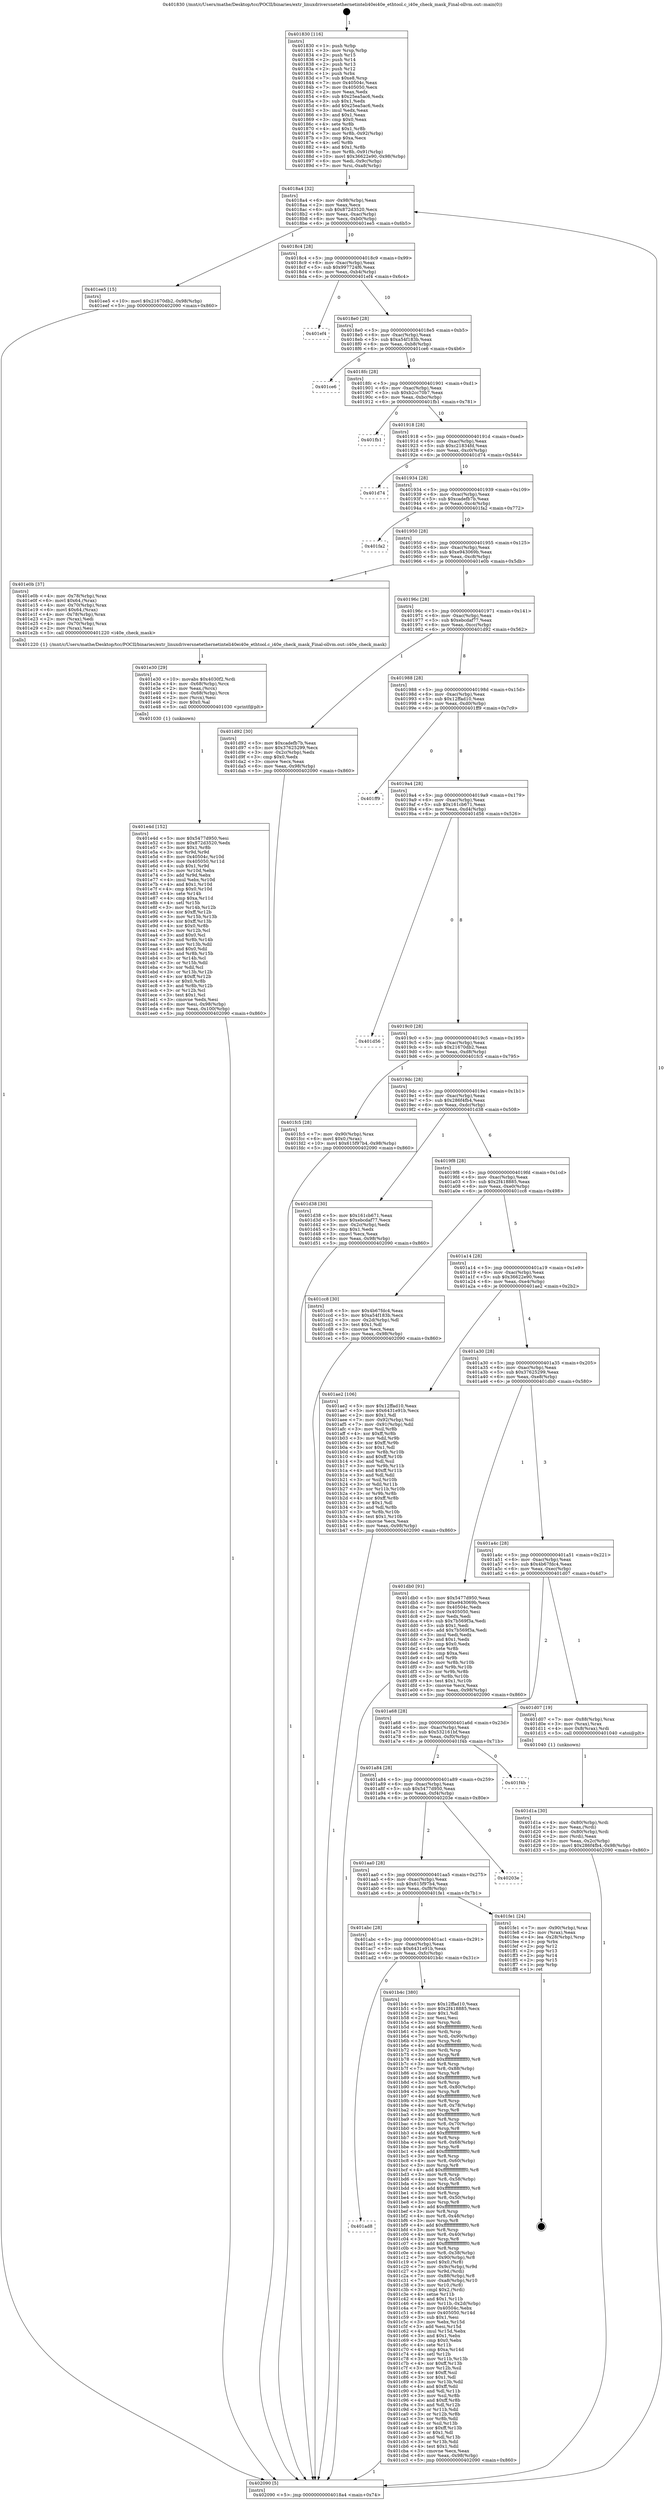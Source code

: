 digraph "0x401830" {
  label = "0x401830 (/mnt/c/Users/mathe/Desktop/tcc/POCII/binaries/extr_linuxdriversnetethernetinteli40ei40e_ethtool.c_i40e_check_mask_Final-ollvm.out::main(0))"
  labelloc = "t"
  node[shape=record]

  Entry [label="",width=0.3,height=0.3,shape=circle,fillcolor=black,style=filled]
  "0x4018a4" [label="{
     0x4018a4 [32]\l
     | [instrs]\l
     &nbsp;&nbsp;0x4018a4 \<+6\>: mov -0x98(%rbp),%eax\l
     &nbsp;&nbsp;0x4018aa \<+2\>: mov %eax,%ecx\l
     &nbsp;&nbsp;0x4018ac \<+6\>: sub $0x872d3520,%ecx\l
     &nbsp;&nbsp;0x4018b2 \<+6\>: mov %eax,-0xac(%rbp)\l
     &nbsp;&nbsp;0x4018b8 \<+6\>: mov %ecx,-0xb0(%rbp)\l
     &nbsp;&nbsp;0x4018be \<+6\>: je 0000000000401ee5 \<main+0x6b5\>\l
  }"]
  "0x401ee5" [label="{
     0x401ee5 [15]\l
     | [instrs]\l
     &nbsp;&nbsp;0x401ee5 \<+10\>: movl $0x21670db2,-0x98(%rbp)\l
     &nbsp;&nbsp;0x401eef \<+5\>: jmp 0000000000402090 \<main+0x860\>\l
  }"]
  "0x4018c4" [label="{
     0x4018c4 [28]\l
     | [instrs]\l
     &nbsp;&nbsp;0x4018c4 \<+5\>: jmp 00000000004018c9 \<main+0x99\>\l
     &nbsp;&nbsp;0x4018c9 \<+6\>: mov -0xac(%rbp),%eax\l
     &nbsp;&nbsp;0x4018cf \<+5\>: sub $0x997724f6,%eax\l
     &nbsp;&nbsp;0x4018d4 \<+6\>: mov %eax,-0xb4(%rbp)\l
     &nbsp;&nbsp;0x4018da \<+6\>: je 0000000000401ef4 \<main+0x6c4\>\l
  }"]
  Exit [label="",width=0.3,height=0.3,shape=circle,fillcolor=black,style=filled,peripheries=2]
  "0x401ef4" [label="{
     0x401ef4\l
  }", style=dashed]
  "0x4018e0" [label="{
     0x4018e0 [28]\l
     | [instrs]\l
     &nbsp;&nbsp;0x4018e0 \<+5\>: jmp 00000000004018e5 \<main+0xb5\>\l
     &nbsp;&nbsp;0x4018e5 \<+6\>: mov -0xac(%rbp),%eax\l
     &nbsp;&nbsp;0x4018eb \<+5\>: sub $0xa54f183b,%eax\l
     &nbsp;&nbsp;0x4018f0 \<+6\>: mov %eax,-0xb8(%rbp)\l
     &nbsp;&nbsp;0x4018f6 \<+6\>: je 0000000000401ce6 \<main+0x4b6\>\l
  }"]
  "0x401e4d" [label="{
     0x401e4d [152]\l
     | [instrs]\l
     &nbsp;&nbsp;0x401e4d \<+5\>: mov $0x5477d950,%esi\l
     &nbsp;&nbsp;0x401e52 \<+5\>: mov $0x872d3520,%edx\l
     &nbsp;&nbsp;0x401e57 \<+3\>: mov $0x1,%r8b\l
     &nbsp;&nbsp;0x401e5a \<+3\>: xor %r9d,%r9d\l
     &nbsp;&nbsp;0x401e5d \<+8\>: mov 0x40504c,%r10d\l
     &nbsp;&nbsp;0x401e65 \<+8\>: mov 0x405050,%r11d\l
     &nbsp;&nbsp;0x401e6d \<+4\>: sub $0x1,%r9d\l
     &nbsp;&nbsp;0x401e71 \<+3\>: mov %r10d,%ebx\l
     &nbsp;&nbsp;0x401e74 \<+3\>: add %r9d,%ebx\l
     &nbsp;&nbsp;0x401e77 \<+4\>: imul %ebx,%r10d\l
     &nbsp;&nbsp;0x401e7b \<+4\>: and $0x1,%r10d\l
     &nbsp;&nbsp;0x401e7f \<+4\>: cmp $0x0,%r10d\l
     &nbsp;&nbsp;0x401e83 \<+4\>: sete %r14b\l
     &nbsp;&nbsp;0x401e87 \<+4\>: cmp $0xa,%r11d\l
     &nbsp;&nbsp;0x401e8b \<+4\>: setl %r15b\l
     &nbsp;&nbsp;0x401e8f \<+3\>: mov %r14b,%r12b\l
     &nbsp;&nbsp;0x401e92 \<+4\>: xor $0xff,%r12b\l
     &nbsp;&nbsp;0x401e96 \<+3\>: mov %r15b,%r13b\l
     &nbsp;&nbsp;0x401e99 \<+4\>: xor $0xff,%r13b\l
     &nbsp;&nbsp;0x401e9d \<+4\>: xor $0x0,%r8b\l
     &nbsp;&nbsp;0x401ea1 \<+3\>: mov %r12b,%cl\l
     &nbsp;&nbsp;0x401ea4 \<+3\>: and $0x0,%cl\l
     &nbsp;&nbsp;0x401ea7 \<+3\>: and %r8b,%r14b\l
     &nbsp;&nbsp;0x401eaa \<+3\>: mov %r13b,%dil\l
     &nbsp;&nbsp;0x401ead \<+4\>: and $0x0,%dil\l
     &nbsp;&nbsp;0x401eb1 \<+3\>: and %r8b,%r15b\l
     &nbsp;&nbsp;0x401eb4 \<+3\>: or %r14b,%cl\l
     &nbsp;&nbsp;0x401eb7 \<+3\>: or %r15b,%dil\l
     &nbsp;&nbsp;0x401eba \<+3\>: xor %dil,%cl\l
     &nbsp;&nbsp;0x401ebd \<+3\>: or %r13b,%r12b\l
     &nbsp;&nbsp;0x401ec0 \<+4\>: xor $0xff,%r12b\l
     &nbsp;&nbsp;0x401ec4 \<+4\>: or $0x0,%r8b\l
     &nbsp;&nbsp;0x401ec8 \<+3\>: and %r8b,%r12b\l
     &nbsp;&nbsp;0x401ecb \<+3\>: or %r12b,%cl\l
     &nbsp;&nbsp;0x401ece \<+3\>: test $0x1,%cl\l
     &nbsp;&nbsp;0x401ed1 \<+3\>: cmovne %edx,%esi\l
     &nbsp;&nbsp;0x401ed4 \<+6\>: mov %esi,-0x98(%rbp)\l
     &nbsp;&nbsp;0x401eda \<+6\>: mov %eax,-0x100(%rbp)\l
     &nbsp;&nbsp;0x401ee0 \<+5\>: jmp 0000000000402090 \<main+0x860\>\l
  }"]
  "0x401ce6" [label="{
     0x401ce6\l
  }", style=dashed]
  "0x4018fc" [label="{
     0x4018fc [28]\l
     | [instrs]\l
     &nbsp;&nbsp;0x4018fc \<+5\>: jmp 0000000000401901 \<main+0xd1\>\l
     &nbsp;&nbsp;0x401901 \<+6\>: mov -0xac(%rbp),%eax\l
     &nbsp;&nbsp;0x401907 \<+5\>: sub $0xb2cc70b7,%eax\l
     &nbsp;&nbsp;0x40190c \<+6\>: mov %eax,-0xbc(%rbp)\l
     &nbsp;&nbsp;0x401912 \<+6\>: je 0000000000401fb1 \<main+0x781\>\l
  }"]
  "0x401e30" [label="{
     0x401e30 [29]\l
     | [instrs]\l
     &nbsp;&nbsp;0x401e30 \<+10\>: movabs $0x4030f2,%rdi\l
     &nbsp;&nbsp;0x401e3a \<+4\>: mov -0x68(%rbp),%rcx\l
     &nbsp;&nbsp;0x401e3e \<+2\>: mov %eax,(%rcx)\l
     &nbsp;&nbsp;0x401e40 \<+4\>: mov -0x68(%rbp),%rcx\l
     &nbsp;&nbsp;0x401e44 \<+2\>: mov (%rcx),%esi\l
     &nbsp;&nbsp;0x401e46 \<+2\>: mov $0x0,%al\l
     &nbsp;&nbsp;0x401e48 \<+5\>: call 0000000000401030 \<printf@plt\>\l
     | [calls]\l
     &nbsp;&nbsp;0x401030 \{1\} (unknown)\l
  }"]
  "0x401fb1" [label="{
     0x401fb1\l
  }", style=dashed]
  "0x401918" [label="{
     0x401918 [28]\l
     | [instrs]\l
     &nbsp;&nbsp;0x401918 \<+5\>: jmp 000000000040191d \<main+0xed\>\l
     &nbsp;&nbsp;0x40191d \<+6\>: mov -0xac(%rbp),%eax\l
     &nbsp;&nbsp;0x401923 \<+5\>: sub $0xc21834fd,%eax\l
     &nbsp;&nbsp;0x401928 \<+6\>: mov %eax,-0xc0(%rbp)\l
     &nbsp;&nbsp;0x40192e \<+6\>: je 0000000000401d74 \<main+0x544\>\l
  }"]
  "0x401d1a" [label="{
     0x401d1a [30]\l
     | [instrs]\l
     &nbsp;&nbsp;0x401d1a \<+4\>: mov -0x80(%rbp),%rdi\l
     &nbsp;&nbsp;0x401d1e \<+2\>: mov %eax,(%rdi)\l
     &nbsp;&nbsp;0x401d20 \<+4\>: mov -0x80(%rbp),%rdi\l
     &nbsp;&nbsp;0x401d24 \<+2\>: mov (%rdi),%eax\l
     &nbsp;&nbsp;0x401d26 \<+3\>: mov %eax,-0x2c(%rbp)\l
     &nbsp;&nbsp;0x401d29 \<+10\>: movl $0x286f4fb4,-0x98(%rbp)\l
     &nbsp;&nbsp;0x401d33 \<+5\>: jmp 0000000000402090 \<main+0x860\>\l
  }"]
  "0x401d74" [label="{
     0x401d74\l
  }", style=dashed]
  "0x401934" [label="{
     0x401934 [28]\l
     | [instrs]\l
     &nbsp;&nbsp;0x401934 \<+5\>: jmp 0000000000401939 \<main+0x109\>\l
     &nbsp;&nbsp;0x401939 \<+6\>: mov -0xac(%rbp),%eax\l
     &nbsp;&nbsp;0x40193f \<+5\>: sub $0xcadefb7b,%eax\l
     &nbsp;&nbsp;0x401944 \<+6\>: mov %eax,-0xc4(%rbp)\l
     &nbsp;&nbsp;0x40194a \<+6\>: je 0000000000401fa2 \<main+0x772\>\l
  }"]
  "0x401ad8" [label="{
     0x401ad8\l
  }", style=dashed]
  "0x401fa2" [label="{
     0x401fa2\l
  }", style=dashed]
  "0x401950" [label="{
     0x401950 [28]\l
     | [instrs]\l
     &nbsp;&nbsp;0x401950 \<+5\>: jmp 0000000000401955 \<main+0x125\>\l
     &nbsp;&nbsp;0x401955 \<+6\>: mov -0xac(%rbp),%eax\l
     &nbsp;&nbsp;0x40195b \<+5\>: sub $0xe943069b,%eax\l
     &nbsp;&nbsp;0x401960 \<+6\>: mov %eax,-0xc8(%rbp)\l
     &nbsp;&nbsp;0x401966 \<+6\>: je 0000000000401e0b \<main+0x5db\>\l
  }"]
  "0x401b4c" [label="{
     0x401b4c [380]\l
     | [instrs]\l
     &nbsp;&nbsp;0x401b4c \<+5\>: mov $0x12ffad10,%eax\l
     &nbsp;&nbsp;0x401b51 \<+5\>: mov $0x2f418885,%ecx\l
     &nbsp;&nbsp;0x401b56 \<+2\>: mov $0x1,%dl\l
     &nbsp;&nbsp;0x401b58 \<+2\>: xor %esi,%esi\l
     &nbsp;&nbsp;0x401b5a \<+3\>: mov %rsp,%rdi\l
     &nbsp;&nbsp;0x401b5d \<+4\>: add $0xfffffffffffffff0,%rdi\l
     &nbsp;&nbsp;0x401b61 \<+3\>: mov %rdi,%rsp\l
     &nbsp;&nbsp;0x401b64 \<+7\>: mov %rdi,-0x90(%rbp)\l
     &nbsp;&nbsp;0x401b6b \<+3\>: mov %rsp,%rdi\l
     &nbsp;&nbsp;0x401b6e \<+4\>: add $0xfffffffffffffff0,%rdi\l
     &nbsp;&nbsp;0x401b72 \<+3\>: mov %rdi,%rsp\l
     &nbsp;&nbsp;0x401b75 \<+3\>: mov %rsp,%r8\l
     &nbsp;&nbsp;0x401b78 \<+4\>: add $0xfffffffffffffff0,%r8\l
     &nbsp;&nbsp;0x401b7c \<+3\>: mov %r8,%rsp\l
     &nbsp;&nbsp;0x401b7f \<+7\>: mov %r8,-0x88(%rbp)\l
     &nbsp;&nbsp;0x401b86 \<+3\>: mov %rsp,%r8\l
     &nbsp;&nbsp;0x401b89 \<+4\>: add $0xfffffffffffffff0,%r8\l
     &nbsp;&nbsp;0x401b8d \<+3\>: mov %r8,%rsp\l
     &nbsp;&nbsp;0x401b90 \<+4\>: mov %r8,-0x80(%rbp)\l
     &nbsp;&nbsp;0x401b94 \<+3\>: mov %rsp,%r8\l
     &nbsp;&nbsp;0x401b97 \<+4\>: add $0xfffffffffffffff0,%r8\l
     &nbsp;&nbsp;0x401b9b \<+3\>: mov %r8,%rsp\l
     &nbsp;&nbsp;0x401b9e \<+4\>: mov %r8,-0x78(%rbp)\l
     &nbsp;&nbsp;0x401ba2 \<+3\>: mov %rsp,%r8\l
     &nbsp;&nbsp;0x401ba5 \<+4\>: add $0xfffffffffffffff0,%r8\l
     &nbsp;&nbsp;0x401ba9 \<+3\>: mov %r8,%rsp\l
     &nbsp;&nbsp;0x401bac \<+4\>: mov %r8,-0x70(%rbp)\l
     &nbsp;&nbsp;0x401bb0 \<+3\>: mov %rsp,%r8\l
     &nbsp;&nbsp;0x401bb3 \<+4\>: add $0xfffffffffffffff0,%r8\l
     &nbsp;&nbsp;0x401bb7 \<+3\>: mov %r8,%rsp\l
     &nbsp;&nbsp;0x401bba \<+4\>: mov %r8,-0x68(%rbp)\l
     &nbsp;&nbsp;0x401bbe \<+3\>: mov %rsp,%r8\l
     &nbsp;&nbsp;0x401bc1 \<+4\>: add $0xfffffffffffffff0,%r8\l
     &nbsp;&nbsp;0x401bc5 \<+3\>: mov %r8,%rsp\l
     &nbsp;&nbsp;0x401bc8 \<+4\>: mov %r8,-0x60(%rbp)\l
     &nbsp;&nbsp;0x401bcc \<+3\>: mov %rsp,%r8\l
     &nbsp;&nbsp;0x401bcf \<+4\>: add $0xfffffffffffffff0,%r8\l
     &nbsp;&nbsp;0x401bd3 \<+3\>: mov %r8,%rsp\l
     &nbsp;&nbsp;0x401bd6 \<+4\>: mov %r8,-0x58(%rbp)\l
     &nbsp;&nbsp;0x401bda \<+3\>: mov %rsp,%r8\l
     &nbsp;&nbsp;0x401bdd \<+4\>: add $0xfffffffffffffff0,%r8\l
     &nbsp;&nbsp;0x401be1 \<+3\>: mov %r8,%rsp\l
     &nbsp;&nbsp;0x401be4 \<+4\>: mov %r8,-0x50(%rbp)\l
     &nbsp;&nbsp;0x401be8 \<+3\>: mov %rsp,%r8\l
     &nbsp;&nbsp;0x401beb \<+4\>: add $0xfffffffffffffff0,%r8\l
     &nbsp;&nbsp;0x401bef \<+3\>: mov %r8,%rsp\l
     &nbsp;&nbsp;0x401bf2 \<+4\>: mov %r8,-0x48(%rbp)\l
     &nbsp;&nbsp;0x401bf6 \<+3\>: mov %rsp,%r8\l
     &nbsp;&nbsp;0x401bf9 \<+4\>: add $0xfffffffffffffff0,%r8\l
     &nbsp;&nbsp;0x401bfd \<+3\>: mov %r8,%rsp\l
     &nbsp;&nbsp;0x401c00 \<+4\>: mov %r8,-0x40(%rbp)\l
     &nbsp;&nbsp;0x401c04 \<+3\>: mov %rsp,%r8\l
     &nbsp;&nbsp;0x401c07 \<+4\>: add $0xfffffffffffffff0,%r8\l
     &nbsp;&nbsp;0x401c0b \<+3\>: mov %r8,%rsp\l
     &nbsp;&nbsp;0x401c0e \<+4\>: mov %r8,-0x38(%rbp)\l
     &nbsp;&nbsp;0x401c12 \<+7\>: mov -0x90(%rbp),%r8\l
     &nbsp;&nbsp;0x401c19 \<+7\>: movl $0x0,(%r8)\l
     &nbsp;&nbsp;0x401c20 \<+7\>: mov -0x9c(%rbp),%r9d\l
     &nbsp;&nbsp;0x401c27 \<+3\>: mov %r9d,(%rdi)\l
     &nbsp;&nbsp;0x401c2a \<+7\>: mov -0x88(%rbp),%r8\l
     &nbsp;&nbsp;0x401c31 \<+7\>: mov -0xa8(%rbp),%r10\l
     &nbsp;&nbsp;0x401c38 \<+3\>: mov %r10,(%r8)\l
     &nbsp;&nbsp;0x401c3b \<+3\>: cmpl $0x2,(%rdi)\l
     &nbsp;&nbsp;0x401c3e \<+4\>: setne %r11b\l
     &nbsp;&nbsp;0x401c42 \<+4\>: and $0x1,%r11b\l
     &nbsp;&nbsp;0x401c46 \<+4\>: mov %r11b,-0x2d(%rbp)\l
     &nbsp;&nbsp;0x401c4a \<+7\>: mov 0x40504c,%ebx\l
     &nbsp;&nbsp;0x401c51 \<+8\>: mov 0x405050,%r14d\l
     &nbsp;&nbsp;0x401c59 \<+3\>: sub $0x1,%esi\l
     &nbsp;&nbsp;0x401c5c \<+3\>: mov %ebx,%r15d\l
     &nbsp;&nbsp;0x401c5f \<+3\>: add %esi,%r15d\l
     &nbsp;&nbsp;0x401c62 \<+4\>: imul %r15d,%ebx\l
     &nbsp;&nbsp;0x401c66 \<+3\>: and $0x1,%ebx\l
     &nbsp;&nbsp;0x401c69 \<+3\>: cmp $0x0,%ebx\l
     &nbsp;&nbsp;0x401c6c \<+4\>: sete %r11b\l
     &nbsp;&nbsp;0x401c70 \<+4\>: cmp $0xa,%r14d\l
     &nbsp;&nbsp;0x401c74 \<+4\>: setl %r12b\l
     &nbsp;&nbsp;0x401c78 \<+3\>: mov %r11b,%r13b\l
     &nbsp;&nbsp;0x401c7b \<+4\>: xor $0xff,%r13b\l
     &nbsp;&nbsp;0x401c7f \<+3\>: mov %r12b,%sil\l
     &nbsp;&nbsp;0x401c82 \<+4\>: xor $0xff,%sil\l
     &nbsp;&nbsp;0x401c86 \<+3\>: xor $0x1,%dl\l
     &nbsp;&nbsp;0x401c89 \<+3\>: mov %r13b,%dil\l
     &nbsp;&nbsp;0x401c8c \<+4\>: and $0xff,%dil\l
     &nbsp;&nbsp;0x401c90 \<+3\>: and %dl,%r11b\l
     &nbsp;&nbsp;0x401c93 \<+3\>: mov %sil,%r8b\l
     &nbsp;&nbsp;0x401c96 \<+4\>: and $0xff,%r8b\l
     &nbsp;&nbsp;0x401c9a \<+3\>: and %dl,%r12b\l
     &nbsp;&nbsp;0x401c9d \<+3\>: or %r11b,%dil\l
     &nbsp;&nbsp;0x401ca0 \<+3\>: or %r12b,%r8b\l
     &nbsp;&nbsp;0x401ca3 \<+3\>: xor %r8b,%dil\l
     &nbsp;&nbsp;0x401ca6 \<+3\>: or %sil,%r13b\l
     &nbsp;&nbsp;0x401ca9 \<+4\>: xor $0xff,%r13b\l
     &nbsp;&nbsp;0x401cad \<+3\>: or $0x1,%dl\l
     &nbsp;&nbsp;0x401cb0 \<+3\>: and %dl,%r13b\l
     &nbsp;&nbsp;0x401cb3 \<+3\>: or %r13b,%dil\l
     &nbsp;&nbsp;0x401cb6 \<+4\>: test $0x1,%dil\l
     &nbsp;&nbsp;0x401cba \<+3\>: cmovne %ecx,%eax\l
     &nbsp;&nbsp;0x401cbd \<+6\>: mov %eax,-0x98(%rbp)\l
     &nbsp;&nbsp;0x401cc3 \<+5\>: jmp 0000000000402090 \<main+0x860\>\l
  }"]
  "0x401e0b" [label="{
     0x401e0b [37]\l
     | [instrs]\l
     &nbsp;&nbsp;0x401e0b \<+4\>: mov -0x78(%rbp),%rax\l
     &nbsp;&nbsp;0x401e0f \<+6\>: movl $0x64,(%rax)\l
     &nbsp;&nbsp;0x401e15 \<+4\>: mov -0x70(%rbp),%rax\l
     &nbsp;&nbsp;0x401e19 \<+6\>: movl $0x64,(%rax)\l
     &nbsp;&nbsp;0x401e1f \<+4\>: mov -0x78(%rbp),%rax\l
     &nbsp;&nbsp;0x401e23 \<+2\>: mov (%rax),%edi\l
     &nbsp;&nbsp;0x401e25 \<+4\>: mov -0x70(%rbp),%rax\l
     &nbsp;&nbsp;0x401e29 \<+2\>: mov (%rax),%esi\l
     &nbsp;&nbsp;0x401e2b \<+5\>: call 0000000000401220 \<i40e_check_mask\>\l
     | [calls]\l
     &nbsp;&nbsp;0x401220 \{1\} (/mnt/c/Users/mathe/Desktop/tcc/POCII/binaries/extr_linuxdriversnetethernetinteli40ei40e_ethtool.c_i40e_check_mask_Final-ollvm.out::i40e_check_mask)\l
  }"]
  "0x40196c" [label="{
     0x40196c [28]\l
     | [instrs]\l
     &nbsp;&nbsp;0x40196c \<+5\>: jmp 0000000000401971 \<main+0x141\>\l
     &nbsp;&nbsp;0x401971 \<+6\>: mov -0xac(%rbp),%eax\l
     &nbsp;&nbsp;0x401977 \<+5\>: sub $0xebcdaf77,%eax\l
     &nbsp;&nbsp;0x40197c \<+6\>: mov %eax,-0xcc(%rbp)\l
     &nbsp;&nbsp;0x401982 \<+6\>: je 0000000000401d92 \<main+0x562\>\l
  }"]
  "0x401abc" [label="{
     0x401abc [28]\l
     | [instrs]\l
     &nbsp;&nbsp;0x401abc \<+5\>: jmp 0000000000401ac1 \<main+0x291\>\l
     &nbsp;&nbsp;0x401ac1 \<+6\>: mov -0xac(%rbp),%eax\l
     &nbsp;&nbsp;0x401ac7 \<+5\>: sub $0x6431e91b,%eax\l
     &nbsp;&nbsp;0x401acc \<+6\>: mov %eax,-0xfc(%rbp)\l
     &nbsp;&nbsp;0x401ad2 \<+6\>: je 0000000000401b4c \<main+0x31c\>\l
  }"]
  "0x401d92" [label="{
     0x401d92 [30]\l
     | [instrs]\l
     &nbsp;&nbsp;0x401d92 \<+5\>: mov $0xcadefb7b,%eax\l
     &nbsp;&nbsp;0x401d97 \<+5\>: mov $0x37625299,%ecx\l
     &nbsp;&nbsp;0x401d9c \<+3\>: mov -0x2c(%rbp),%edx\l
     &nbsp;&nbsp;0x401d9f \<+3\>: cmp $0x0,%edx\l
     &nbsp;&nbsp;0x401da2 \<+3\>: cmove %ecx,%eax\l
     &nbsp;&nbsp;0x401da5 \<+6\>: mov %eax,-0x98(%rbp)\l
     &nbsp;&nbsp;0x401dab \<+5\>: jmp 0000000000402090 \<main+0x860\>\l
  }"]
  "0x401988" [label="{
     0x401988 [28]\l
     | [instrs]\l
     &nbsp;&nbsp;0x401988 \<+5\>: jmp 000000000040198d \<main+0x15d\>\l
     &nbsp;&nbsp;0x40198d \<+6\>: mov -0xac(%rbp),%eax\l
     &nbsp;&nbsp;0x401993 \<+5\>: sub $0x12ffad10,%eax\l
     &nbsp;&nbsp;0x401998 \<+6\>: mov %eax,-0xd0(%rbp)\l
     &nbsp;&nbsp;0x40199e \<+6\>: je 0000000000401ff9 \<main+0x7c9\>\l
  }"]
  "0x401fe1" [label="{
     0x401fe1 [24]\l
     | [instrs]\l
     &nbsp;&nbsp;0x401fe1 \<+7\>: mov -0x90(%rbp),%rax\l
     &nbsp;&nbsp;0x401fe8 \<+2\>: mov (%rax),%eax\l
     &nbsp;&nbsp;0x401fea \<+4\>: lea -0x28(%rbp),%rsp\l
     &nbsp;&nbsp;0x401fee \<+1\>: pop %rbx\l
     &nbsp;&nbsp;0x401fef \<+2\>: pop %r12\l
     &nbsp;&nbsp;0x401ff1 \<+2\>: pop %r13\l
     &nbsp;&nbsp;0x401ff3 \<+2\>: pop %r14\l
     &nbsp;&nbsp;0x401ff5 \<+2\>: pop %r15\l
     &nbsp;&nbsp;0x401ff7 \<+1\>: pop %rbp\l
     &nbsp;&nbsp;0x401ff8 \<+1\>: ret\l
  }"]
  "0x401ff9" [label="{
     0x401ff9\l
  }", style=dashed]
  "0x4019a4" [label="{
     0x4019a4 [28]\l
     | [instrs]\l
     &nbsp;&nbsp;0x4019a4 \<+5\>: jmp 00000000004019a9 \<main+0x179\>\l
     &nbsp;&nbsp;0x4019a9 \<+6\>: mov -0xac(%rbp),%eax\l
     &nbsp;&nbsp;0x4019af \<+5\>: sub $0x161cb671,%eax\l
     &nbsp;&nbsp;0x4019b4 \<+6\>: mov %eax,-0xd4(%rbp)\l
     &nbsp;&nbsp;0x4019ba \<+6\>: je 0000000000401d56 \<main+0x526\>\l
  }"]
  "0x401aa0" [label="{
     0x401aa0 [28]\l
     | [instrs]\l
     &nbsp;&nbsp;0x401aa0 \<+5\>: jmp 0000000000401aa5 \<main+0x275\>\l
     &nbsp;&nbsp;0x401aa5 \<+6\>: mov -0xac(%rbp),%eax\l
     &nbsp;&nbsp;0x401aab \<+5\>: sub $0x615f97b4,%eax\l
     &nbsp;&nbsp;0x401ab0 \<+6\>: mov %eax,-0xf8(%rbp)\l
     &nbsp;&nbsp;0x401ab6 \<+6\>: je 0000000000401fe1 \<main+0x7b1\>\l
  }"]
  "0x401d56" [label="{
     0x401d56\l
  }", style=dashed]
  "0x4019c0" [label="{
     0x4019c0 [28]\l
     | [instrs]\l
     &nbsp;&nbsp;0x4019c0 \<+5\>: jmp 00000000004019c5 \<main+0x195\>\l
     &nbsp;&nbsp;0x4019c5 \<+6\>: mov -0xac(%rbp),%eax\l
     &nbsp;&nbsp;0x4019cb \<+5\>: sub $0x21670db2,%eax\l
     &nbsp;&nbsp;0x4019d0 \<+6\>: mov %eax,-0xd8(%rbp)\l
     &nbsp;&nbsp;0x4019d6 \<+6\>: je 0000000000401fc5 \<main+0x795\>\l
  }"]
  "0x40203e" [label="{
     0x40203e\l
  }", style=dashed]
  "0x401fc5" [label="{
     0x401fc5 [28]\l
     | [instrs]\l
     &nbsp;&nbsp;0x401fc5 \<+7\>: mov -0x90(%rbp),%rax\l
     &nbsp;&nbsp;0x401fcc \<+6\>: movl $0x0,(%rax)\l
     &nbsp;&nbsp;0x401fd2 \<+10\>: movl $0x615f97b4,-0x98(%rbp)\l
     &nbsp;&nbsp;0x401fdc \<+5\>: jmp 0000000000402090 \<main+0x860\>\l
  }"]
  "0x4019dc" [label="{
     0x4019dc [28]\l
     | [instrs]\l
     &nbsp;&nbsp;0x4019dc \<+5\>: jmp 00000000004019e1 \<main+0x1b1\>\l
     &nbsp;&nbsp;0x4019e1 \<+6\>: mov -0xac(%rbp),%eax\l
     &nbsp;&nbsp;0x4019e7 \<+5\>: sub $0x286f4fb4,%eax\l
     &nbsp;&nbsp;0x4019ec \<+6\>: mov %eax,-0xdc(%rbp)\l
     &nbsp;&nbsp;0x4019f2 \<+6\>: je 0000000000401d38 \<main+0x508\>\l
  }"]
  "0x401a84" [label="{
     0x401a84 [28]\l
     | [instrs]\l
     &nbsp;&nbsp;0x401a84 \<+5\>: jmp 0000000000401a89 \<main+0x259\>\l
     &nbsp;&nbsp;0x401a89 \<+6\>: mov -0xac(%rbp),%eax\l
     &nbsp;&nbsp;0x401a8f \<+5\>: sub $0x5477d950,%eax\l
     &nbsp;&nbsp;0x401a94 \<+6\>: mov %eax,-0xf4(%rbp)\l
     &nbsp;&nbsp;0x401a9a \<+6\>: je 000000000040203e \<main+0x80e\>\l
  }"]
  "0x401d38" [label="{
     0x401d38 [30]\l
     | [instrs]\l
     &nbsp;&nbsp;0x401d38 \<+5\>: mov $0x161cb671,%eax\l
     &nbsp;&nbsp;0x401d3d \<+5\>: mov $0xebcdaf77,%ecx\l
     &nbsp;&nbsp;0x401d42 \<+3\>: mov -0x2c(%rbp),%edx\l
     &nbsp;&nbsp;0x401d45 \<+3\>: cmp $0x1,%edx\l
     &nbsp;&nbsp;0x401d48 \<+3\>: cmovl %ecx,%eax\l
     &nbsp;&nbsp;0x401d4b \<+6\>: mov %eax,-0x98(%rbp)\l
     &nbsp;&nbsp;0x401d51 \<+5\>: jmp 0000000000402090 \<main+0x860\>\l
  }"]
  "0x4019f8" [label="{
     0x4019f8 [28]\l
     | [instrs]\l
     &nbsp;&nbsp;0x4019f8 \<+5\>: jmp 00000000004019fd \<main+0x1cd\>\l
     &nbsp;&nbsp;0x4019fd \<+6\>: mov -0xac(%rbp),%eax\l
     &nbsp;&nbsp;0x401a03 \<+5\>: sub $0x2f418885,%eax\l
     &nbsp;&nbsp;0x401a08 \<+6\>: mov %eax,-0xe0(%rbp)\l
     &nbsp;&nbsp;0x401a0e \<+6\>: je 0000000000401cc8 \<main+0x498\>\l
  }"]
  "0x401f4b" [label="{
     0x401f4b\l
  }", style=dashed]
  "0x401cc8" [label="{
     0x401cc8 [30]\l
     | [instrs]\l
     &nbsp;&nbsp;0x401cc8 \<+5\>: mov $0x4b67fdc4,%eax\l
     &nbsp;&nbsp;0x401ccd \<+5\>: mov $0xa54f183b,%ecx\l
     &nbsp;&nbsp;0x401cd2 \<+3\>: mov -0x2d(%rbp),%dl\l
     &nbsp;&nbsp;0x401cd5 \<+3\>: test $0x1,%dl\l
     &nbsp;&nbsp;0x401cd8 \<+3\>: cmovne %ecx,%eax\l
     &nbsp;&nbsp;0x401cdb \<+6\>: mov %eax,-0x98(%rbp)\l
     &nbsp;&nbsp;0x401ce1 \<+5\>: jmp 0000000000402090 \<main+0x860\>\l
  }"]
  "0x401a14" [label="{
     0x401a14 [28]\l
     | [instrs]\l
     &nbsp;&nbsp;0x401a14 \<+5\>: jmp 0000000000401a19 \<main+0x1e9\>\l
     &nbsp;&nbsp;0x401a19 \<+6\>: mov -0xac(%rbp),%eax\l
     &nbsp;&nbsp;0x401a1f \<+5\>: sub $0x36622e90,%eax\l
     &nbsp;&nbsp;0x401a24 \<+6\>: mov %eax,-0xe4(%rbp)\l
     &nbsp;&nbsp;0x401a2a \<+6\>: je 0000000000401ae2 \<main+0x2b2\>\l
  }"]
  "0x401a68" [label="{
     0x401a68 [28]\l
     | [instrs]\l
     &nbsp;&nbsp;0x401a68 \<+5\>: jmp 0000000000401a6d \<main+0x23d\>\l
     &nbsp;&nbsp;0x401a6d \<+6\>: mov -0xac(%rbp),%eax\l
     &nbsp;&nbsp;0x401a73 \<+5\>: sub $0x532161bf,%eax\l
     &nbsp;&nbsp;0x401a78 \<+6\>: mov %eax,-0xf0(%rbp)\l
     &nbsp;&nbsp;0x401a7e \<+6\>: je 0000000000401f4b \<main+0x71b\>\l
  }"]
  "0x401ae2" [label="{
     0x401ae2 [106]\l
     | [instrs]\l
     &nbsp;&nbsp;0x401ae2 \<+5\>: mov $0x12ffad10,%eax\l
     &nbsp;&nbsp;0x401ae7 \<+5\>: mov $0x6431e91b,%ecx\l
     &nbsp;&nbsp;0x401aec \<+2\>: mov $0x1,%dl\l
     &nbsp;&nbsp;0x401aee \<+7\>: mov -0x92(%rbp),%sil\l
     &nbsp;&nbsp;0x401af5 \<+7\>: mov -0x91(%rbp),%dil\l
     &nbsp;&nbsp;0x401afc \<+3\>: mov %sil,%r8b\l
     &nbsp;&nbsp;0x401aff \<+4\>: xor $0xff,%r8b\l
     &nbsp;&nbsp;0x401b03 \<+3\>: mov %dil,%r9b\l
     &nbsp;&nbsp;0x401b06 \<+4\>: xor $0xff,%r9b\l
     &nbsp;&nbsp;0x401b0a \<+3\>: xor $0x1,%dl\l
     &nbsp;&nbsp;0x401b0d \<+3\>: mov %r8b,%r10b\l
     &nbsp;&nbsp;0x401b10 \<+4\>: and $0xff,%r10b\l
     &nbsp;&nbsp;0x401b14 \<+3\>: and %dl,%sil\l
     &nbsp;&nbsp;0x401b17 \<+3\>: mov %r9b,%r11b\l
     &nbsp;&nbsp;0x401b1a \<+4\>: and $0xff,%r11b\l
     &nbsp;&nbsp;0x401b1e \<+3\>: and %dl,%dil\l
     &nbsp;&nbsp;0x401b21 \<+3\>: or %sil,%r10b\l
     &nbsp;&nbsp;0x401b24 \<+3\>: or %dil,%r11b\l
     &nbsp;&nbsp;0x401b27 \<+3\>: xor %r11b,%r10b\l
     &nbsp;&nbsp;0x401b2a \<+3\>: or %r9b,%r8b\l
     &nbsp;&nbsp;0x401b2d \<+4\>: xor $0xff,%r8b\l
     &nbsp;&nbsp;0x401b31 \<+3\>: or $0x1,%dl\l
     &nbsp;&nbsp;0x401b34 \<+3\>: and %dl,%r8b\l
     &nbsp;&nbsp;0x401b37 \<+3\>: or %r8b,%r10b\l
     &nbsp;&nbsp;0x401b3a \<+4\>: test $0x1,%r10b\l
     &nbsp;&nbsp;0x401b3e \<+3\>: cmovne %ecx,%eax\l
     &nbsp;&nbsp;0x401b41 \<+6\>: mov %eax,-0x98(%rbp)\l
     &nbsp;&nbsp;0x401b47 \<+5\>: jmp 0000000000402090 \<main+0x860\>\l
  }"]
  "0x401a30" [label="{
     0x401a30 [28]\l
     | [instrs]\l
     &nbsp;&nbsp;0x401a30 \<+5\>: jmp 0000000000401a35 \<main+0x205\>\l
     &nbsp;&nbsp;0x401a35 \<+6\>: mov -0xac(%rbp),%eax\l
     &nbsp;&nbsp;0x401a3b \<+5\>: sub $0x37625299,%eax\l
     &nbsp;&nbsp;0x401a40 \<+6\>: mov %eax,-0xe8(%rbp)\l
     &nbsp;&nbsp;0x401a46 \<+6\>: je 0000000000401db0 \<main+0x580\>\l
  }"]
  "0x402090" [label="{
     0x402090 [5]\l
     | [instrs]\l
     &nbsp;&nbsp;0x402090 \<+5\>: jmp 00000000004018a4 \<main+0x74\>\l
  }"]
  "0x401830" [label="{
     0x401830 [116]\l
     | [instrs]\l
     &nbsp;&nbsp;0x401830 \<+1\>: push %rbp\l
     &nbsp;&nbsp;0x401831 \<+3\>: mov %rsp,%rbp\l
     &nbsp;&nbsp;0x401834 \<+2\>: push %r15\l
     &nbsp;&nbsp;0x401836 \<+2\>: push %r14\l
     &nbsp;&nbsp;0x401838 \<+2\>: push %r13\l
     &nbsp;&nbsp;0x40183a \<+2\>: push %r12\l
     &nbsp;&nbsp;0x40183c \<+1\>: push %rbx\l
     &nbsp;&nbsp;0x40183d \<+7\>: sub $0xe8,%rsp\l
     &nbsp;&nbsp;0x401844 \<+7\>: mov 0x40504c,%eax\l
     &nbsp;&nbsp;0x40184b \<+7\>: mov 0x405050,%ecx\l
     &nbsp;&nbsp;0x401852 \<+2\>: mov %eax,%edx\l
     &nbsp;&nbsp;0x401854 \<+6\>: sub $0x25ea5ac6,%edx\l
     &nbsp;&nbsp;0x40185a \<+3\>: sub $0x1,%edx\l
     &nbsp;&nbsp;0x40185d \<+6\>: add $0x25ea5ac6,%edx\l
     &nbsp;&nbsp;0x401863 \<+3\>: imul %edx,%eax\l
     &nbsp;&nbsp;0x401866 \<+3\>: and $0x1,%eax\l
     &nbsp;&nbsp;0x401869 \<+3\>: cmp $0x0,%eax\l
     &nbsp;&nbsp;0x40186c \<+4\>: sete %r8b\l
     &nbsp;&nbsp;0x401870 \<+4\>: and $0x1,%r8b\l
     &nbsp;&nbsp;0x401874 \<+7\>: mov %r8b,-0x92(%rbp)\l
     &nbsp;&nbsp;0x40187b \<+3\>: cmp $0xa,%ecx\l
     &nbsp;&nbsp;0x40187e \<+4\>: setl %r8b\l
     &nbsp;&nbsp;0x401882 \<+4\>: and $0x1,%r8b\l
     &nbsp;&nbsp;0x401886 \<+7\>: mov %r8b,-0x91(%rbp)\l
     &nbsp;&nbsp;0x40188d \<+10\>: movl $0x36622e90,-0x98(%rbp)\l
     &nbsp;&nbsp;0x401897 \<+6\>: mov %edi,-0x9c(%rbp)\l
     &nbsp;&nbsp;0x40189d \<+7\>: mov %rsi,-0xa8(%rbp)\l
  }"]
  "0x401d07" [label="{
     0x401d07 [19]\l
     | [instrs]\l
     &nbsp;&nbsp;0x401d07 \<+7\>: mov -0x88(%rbp),%rax\l
     &nbsp;&nbsp;0x401d0e \<+3\>: mov (%rax),%rax\l
     &nbsp;&nbsp;0x401d11 \<+4\>: mov 0x8(%rax),%rdi\l
     &nbsp;&nbsp;0x401d15 \<+5\>: call 0000000000401040 \<atoi@plt\>\l
     | [calls]\l
     &nbsp;&nbsp;0x401040 \{1\} (unknown)\l
  }"]
  "0x401db0" [label="{
     0x401db0 [91]\l
     | [instrs]\l
     &nbsp;&nbsp;0x401db0 \<+5\>: mov $0x5477d950,%eax\l
     &nbsp;&nbsp;0x401db5 \<+5\>: mov $0xe943069b,%ecx\l
     &nbsp;&nbsp;0x401dba \<+7\>: mov 0x40504c,%edx\l
     &nbsp;&nbsp;0x401dc1 \<+7\>: mov 0x405050,%esi\l
     &nbsp;&nbsp;0x401dc8 \<+2\>: mov %edx,%edi\l
     &nbsp;&nbsp;0x401dca \<+6\>: sub $0x7b569f3a,%edi\l
     &nbsp;&nbsp;0x401dd0 \<+3\>: sub $0x1,%edi\l
     &nbsp;&nbsp;0x401dd3 \<+6\>: add $0x7b569f3a,%edi\l
     &nbsp;&nbsp;0x401dd9 \<+3\>: imul %edi,%edx\l
     &nbsp;&nbsp;0x401ddc \<+3\>: and $0x1,%edx\l
     &nbsp;&nbsp;0x401ddf \<+3\>: cmp $0x0,%edx\l
     &nbsp;&nbsp;0x401de2 \<+4\>: sete %r8b\l
     &nbsp;&nbsp;0x401de6 \<+3\>: cmp $0xa,%esi\l
     &nbsp;&nbsp;0x401de9 \<+4\>: setl %r9b\l
     &nbsp;&nbsp;0x401ded \<+3\>: mov %r8b,%r10b\l
     &nbsp;&nbsp;0x401df0 \<+3\>: and %r9b,%r10b\l
     &nbsp;&nbsp;0x401df3 \<+3\>: xor %r9b,%r8b\l
     &nbsp;&nbsp;0x401df6 \<+3\>: or %r8b,%r10b\l
     &nbsp;&nbsp;0x401df9 \<+4\>: test $0x1,%r10b\l
     &nbsp;&nbsp;0x401dfd \<+3\>: cmovne %ecx,%eax\l
     &nbsp;&nbsp;0x401e00 \<+6\>: mov %eax,-0x98(%rbp)\l
     &nbsp;&nbsp;0x401e06 \<+5\>: jmp 0000000000402090 \<main+0x860\>\l
  }"]
  "0x401a4c" [label="{
     0x401a4c [28]\l
     | [instrs]\l
     &nbsp;&nbsp;0x401a4c \<+5\>: jmp 0000000000401a51 \<main+0x221\>\l
     &nbsp;&nbsp;0x401a51 \<+6\>: mov -0xac(%rbp),%eax\l
     &nbsp;&nbsp;0x401a57 \<+5\>: sub $0x4b67fdc4,%eax\l
     &nbsp;&nbsp;0x401a5c \<+6\>: mov %eax,-0xec(%rbp)\l
     &nbsp;&nbsp;0x401a62 \<+6\>: je 0000000000401d07 \<main+0x4d7\>\l
  }"]
  Entry -> "0x401830" [label=" 1"]
  "0x4018a4" -> "0x401ee5" [label=" 1"]
  "0x4018a4" -> "0x4018c4" [label=" 10"]
  "0x401fe1" -> Exit [label=" 1"]
  "0x4018c4" -> "0x401ef4" [label=" 0"]
  "0x4018c4" -> "0x4018e0" [label=" 10"]
  "0x401fc5" -> "0x402090" [label=" 1"]
  "0x4018e0" -> "0x401ce6" [label=" 0"]
  "0x4018e0" -> "0x4018fc" [label=" 10"]
  "0x401ee5" -> "0x402090" [label=" 1"]
  "0x4018fc" -> "0x401fb1" [label=" 0"]
  "0x4018fc" -> "0x401918" [label=" 10"]
  "0x401e4d" -> "0x402090" [label=" 1"]
  "0x401918" -> "0x401d74" [label=" 0"]
  "0x401918" -> "0x401934" [label=" 10"]
  "0x401e30" -> "0x401e4d" [label=" 1"]
  "0x401934" -> "0x401fa2" [label=" 0"]
  "0x401934" -> "0x401950" [label=" 10"]
  "0x401db0" -> "0x402090" [label=" 1"]
  "0x401950" -> "0x401e0b" [label=" 1"]
  "0x401950" -> "0x40196c" [label=" 9"]
  "0x401d92" -> "0x402090" [label=" 1"]
  "0x40196c" -> "0x401d92" [label=" 1"]
  "0x40196c" -> "0x401988" [label=" 8"]
  "0x401d1a" -> "0x402090" [label=" 1"]
  "0x401988" -> "0x401ff9" [label=" 0"]
  "0x401988" -> "0x4019a4" [label=" 8"]
  "0x401d07" -> "0x401d1a" [label=" 1"]
  "0x4019a4" -> "0x401d56" [label=" 0"]
  "0x4019a4" -> "0x4019c0" [label=" 8"]
  "0x401b4c" -> "0x402090" [label=" 1"]
  "0x4019c0" -> "0x401fc5" [label=" 1"]
  "0x4019c0" -> "0x4019dc" [label=" 7"]
  "0x401e0b" -> "0x401e30" [label=" 1"]
  "0x4019dc" -> "0x401d38" [label=" 1"]
  "0x4019dc" -> "0x4019f8" [label=" 6"]
  "0x401abc" -> "0x401b4c" [label=" 1"]
  "0x4019f8" -> "0x401cc8" [label=" 1"]
  "0x4019f8" -> "0x401a14" [label=" 5"]
  "0x401d38" -> "0x402090" [label=" 1"]
  "0x401a14" -> "0x401ae2" [label=" 1"]
  "0x401a14" -> "0x401a30" [label=" 4"]
  "0x401ae2" -> "0x402090" [label=" 1"]
  "0x401830" -> "0x4018a4" [label=" 1"]
  "0x402090" -> "0x4018a4" [label=" 10"]
  "0x401aa0" -> "0x401fe1" [label=" 1"]
  "0x401a30" -> "0x401db0" [label=" 1"]
  "0x401a30" -> "0x401a4c" [label=" 3"]
  "0x401cc8" -> "0x402090" [label=" 1"]
  "0x401a4c" -> "0x401d07" [label=" 1"]
  "0x401a4c" -> "0x401a68" [label=" 2"]
  "0x401aa0" -> "0x401abc" [label=" 1"]
  "0x401a68" -> "0x401f4b" [label=" 0"]
  "0x401a68" -> "0x401a84" [label=" 2"]
  "0x401abc" -> "0x401ad8" [label=" 0"]
  "0x401a84" -> "0x40203e" [label=" 0"]
  "0x401a84" -> "0x401aa0" [label=" 2"]
}
